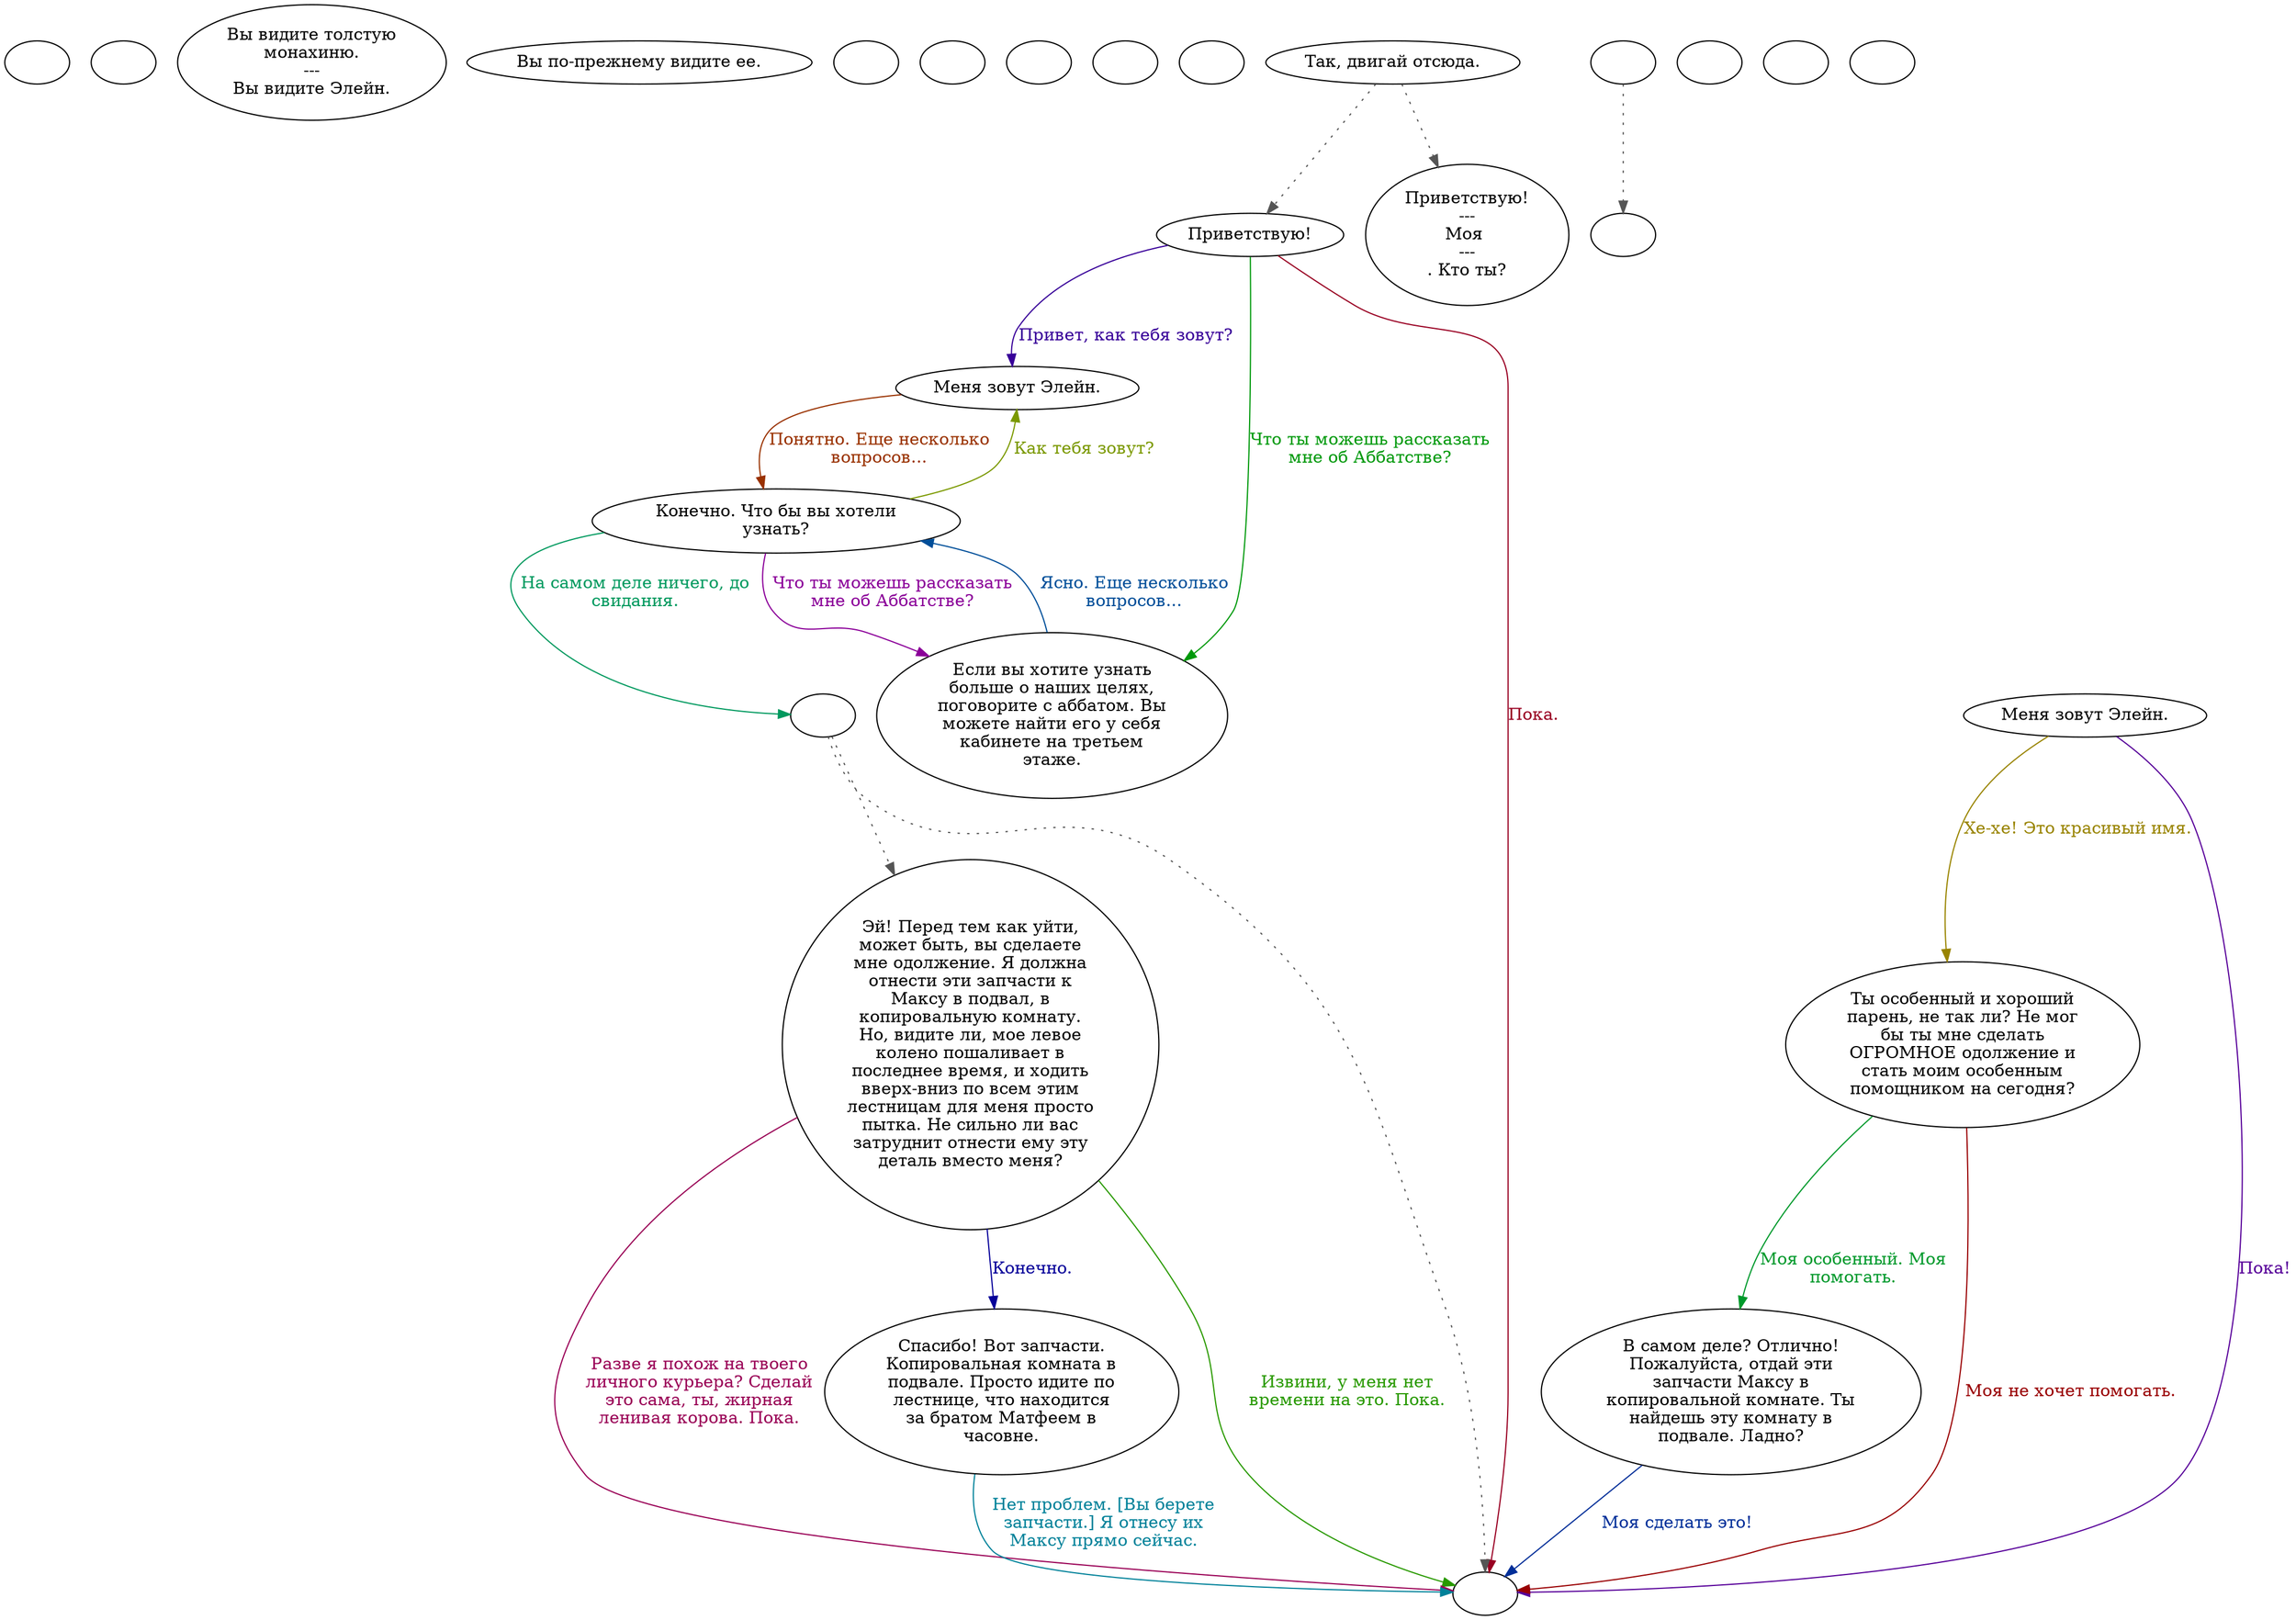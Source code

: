digraph abelaine {
  "start" [style=filled       fillcolor="#FFFFFF"       color="#000000"]
  "start" [label=""]
  "use_p_proc" [style=filled       fillcolor="#FFFFFF"       color="#000000"]
  "use_p_proc" [label=""]
  "look_at_p_proc" [style=filled       fillcolor="#FFFFFF"       color="#000000"]
  "look_at_p_proc" [label="Вы видите толстую\nмонахиню.\n---\nВы видите Элейн."]
  "description_p_proc" [style=filled       fillcolor="#FFFFFF"       color="#000000"]
  "description_p_proc" [label="Вы по-прежнему видите ее."]
  "use_skill_on_p_proc" [style=filled       fillcolor="#FFFFFF"       color="#000000"]
  "use_skill_on_p_proc" [label=""]
  "use_obj_on_p_proc" [style=filled       fillcolor="#FFFFFF"       color="#000000"]
  "use_obj_on_p_proc" [label=""]
  "damage_p_proc" [style=filled       fillcolor="#FFFFFF"       color="#000000"]
  "damage_p_proc" [label=""]
  "map_enter_p_proc" [style=filled       fillcolor="#FFFFFF"       color="#000000"]
  "map_enter_p_proc" [label=""]
  "map_update_p_proc" [style=filled       fillcolor="#FFFFFF"       color="#000000"]
  "map_update_p_proc" [label=""]
  "talk_p_proc" [style=filled       fillcolor="#FFFFFF"       color="#000000"]
  "talk_p_proc" -> "Node001" [style=dotted color="#555555"]
  "talk_p_proc" -> "Node007" [style=dotted color="#555555"]
  "talk_p_proc" [label="Так, двигай отсюда."]
  "Node001" [style=filled       fillcolor="#FFFFFF"       color="#000000"]
  "Node001" [label="Приветствую!"]
  "Node001" -> "Node003" [label="Привет, как тебя зовут?" color="#380099" fontcolor="#380099"]
  "Node001" -> "Node002a" [label="Что ты можешь рассказать\nмне об Аббатстве?" color="#00990B" fontcolor="#00990B"]
  "Node001" -> "Node999" [label="Пока." color="#990022" fontcolor="#990022"]
  "Node002a" [style=filled       fillcolor="#FFFFFF"       color="#000000"]
  "Node002a" [label="Если вы хотите узнать\nбольше о наших целях,\nпоговорите с аббатом. Вы\nможете найти его у себя\nкабинете на третьем\nэтаже."]
  "Node002a" -> "Node002b" [label="Ясно. Еще несколько\nвопросов..." color="#004E99" fontcolor="#004E99"]
  "Node002b" [style=filled       fillcolor="#FFFFFF"       color="#000000"]
  "Node002b" [label="Конечно. Что бы вы хотели\nузнать?"]
  "Node002b" -> "Node003" [label="Как тебя зовут?" color="#7B9900" fontcolor="#7B9900"]
  "Node002b" -> "Node002a" [label="Что ты можешь рассказать\nмне об Аббатстве?" color="#8B0099" fontcolor="#8B0099"]
  "Node002b" -> "Node004" [label="На самом деле ничего, до\nсвидания." color="#00995E" fontcolor="#00995E"]
  "Node003" [style=filled       fillcolor="#FFFFFF"       color="#000000"]
  "Node003" [label="Меня зовут Элейн."]
  "Node003" -> "Node002b" [label="Понятно. Еще несколько\nвопросов..." color="#993100" fontcolor="#993100"]
  "Node004" [style=filled       fillcolor="#FFFFFF"       color="#000000"]
  "Node004" -> "Node005" [style=dotted color="#555555"]
  "Node004" -> "Node999" [style=dotted color="#555555"]
  "Node004" [label=""]
  "Node005" [style=filled       fillcolor="#FFFFFF"       color="#000000"]
  "Node005" [label="Эй! Перед тем как уйти,\nможет быть, вы сделаете\nмне одолжение. Я должна\nотнести эти запчасти к\nМаксу в подвал, в\nкопировальную комнату.\nНо, видите ли, мое левое\nколено пошаливает в\nпоследнее время, и ходить\nвверх-вниз по всем этим\nлестницам для меня просто\nпытка. Не сильно ли вас\nзатруднит отнести ему эту\nдеталь вместо меня?"]
  "Node005" -> "Node006" [label="Конечно." color="#050099" fontcolor="#050099"]
  "Node005" -> "Node999" [label="Извини, у меня нет\nвремени на это. Пока." color="#289900" fontcolor="#289900"]
  "Node005" -> "Node999" [label="Разве я похож на твоего\nличного курьера? Сделай\nэто сама, ты, жирная\nленивая корова. Пока." color="#990055" fontcolor="#990055"]
  "Node006" [style=filled       fillcolor="#FFFFFF"       color="#000000"]
  "Node006" [label="Спасибо! Вот запчасти.\nКопировальная комната в\nподвале. Просто идите по\nлестнице, что находится\nза братом Матфеем в\nчасовне."]
  "Node006" -> "Node999" [label="Нет проблем. [Вы берете\nзапчасти.] Я отнесу их\nМаксу прямо сейчас." color="#008199" fontcolor="#008199"]
  "Node007" [style=filled       fillcolor="#FFFFFF"       color="#000000"]
  "Node007" [label="Приветствую!\n---\nМоя \n---\n. Кто ты?"]
  "Node008" [style=filled       fillcolor="#FFFFFF"       color="#000000"]
  "Node008" [label="Меня зовут Элейн."]
  "Node008" -> "Node009" [label="Хе-хе! Это красивый имя." color="#998400" fontcolor="#998400"]
  "Node008" -> "Node999" [label="Пока!" color="#570099" fontcolor="#570099"]
  "Node009" [style=filled       fillcolor="#FFFFFF"       color="#000000"]
  "Node009" [label="Ты особенный и хороший\nпарень, не так ли? Не мог\nбы ты мне сделать\nОГРОМНОЕ одолжение и\nстать моим особенным\nпомощником на сегодня?"]
  "Node009" -> "Node010" [label="Моя особенный. Моя\nпомогать." color="#00992B" fontcolor="#00992B"]
  "Node009" -> "Node999" [label="Моя не хочет помогать." color="#990002" fontcolor="#990002"]
  "Node010" [style=filled       fillcolor="#FFFFFF"       color="#000000"]
  "Node010" [label="В самом деле? Отлично!\nПожалуйста, отдай эти\nзапчасти Максу в\nкопировальной комнате. Ты\nнайдешь эту комнату в\nподвале. Ладно?"]
  "Node010" -> "Node999" [label="Моя сделать это!" color="#002F99" fontcolor="#002F99"]
  "Node999" [style=filled       fillcolor="#FFFFFF"       color="#000000"]
  "Node999" [label=""]
  "Node998" [style=filled       fillcolor="#FFFFFF"       color="#000000"]
  "Node998" [label=""]
  "timed_event_p_proc" [style=filled       fillcolor="#FFFFFF"       color="#000000"]
  "timed_event_p_proc" [label=""]
  "pickup_p_proc" [style=filled       fillcolor="#FFFFFF"       color="#000000"]
  "pickup_p_proc" -> "Node998" [style=dotted color="#555555"]
  "pickup_p_proc" [label=""]
  "critter_p_proc" [style=filled       fillcolor="#FFFFFF"       color="#000000"]
  "critter_p_proc" [label=""]
  "destroy_p_proc" [style=filled       fillcolor="#FFFFFF"       color="#000000"]
  "destroy_p_proc" [label=""]
}